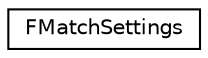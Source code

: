 digraph "Graphical Class Hierarchy"
{
 // LATEX_PDF_SIZE
  edge [fontname="Helvetica",fontsize="10",labelfontname="Helvetica",labelfontsize="10"];
  node [fontname="Helvetica",fontsize="10",shape=record];
  rankdir="LR";
  Node0 [label="FMatchSettings",height=0.2,width=0.4,color="black", fillcolor="white", style="filled",URL="$struct_f_match_settings.html",tooltip=" "];
}
